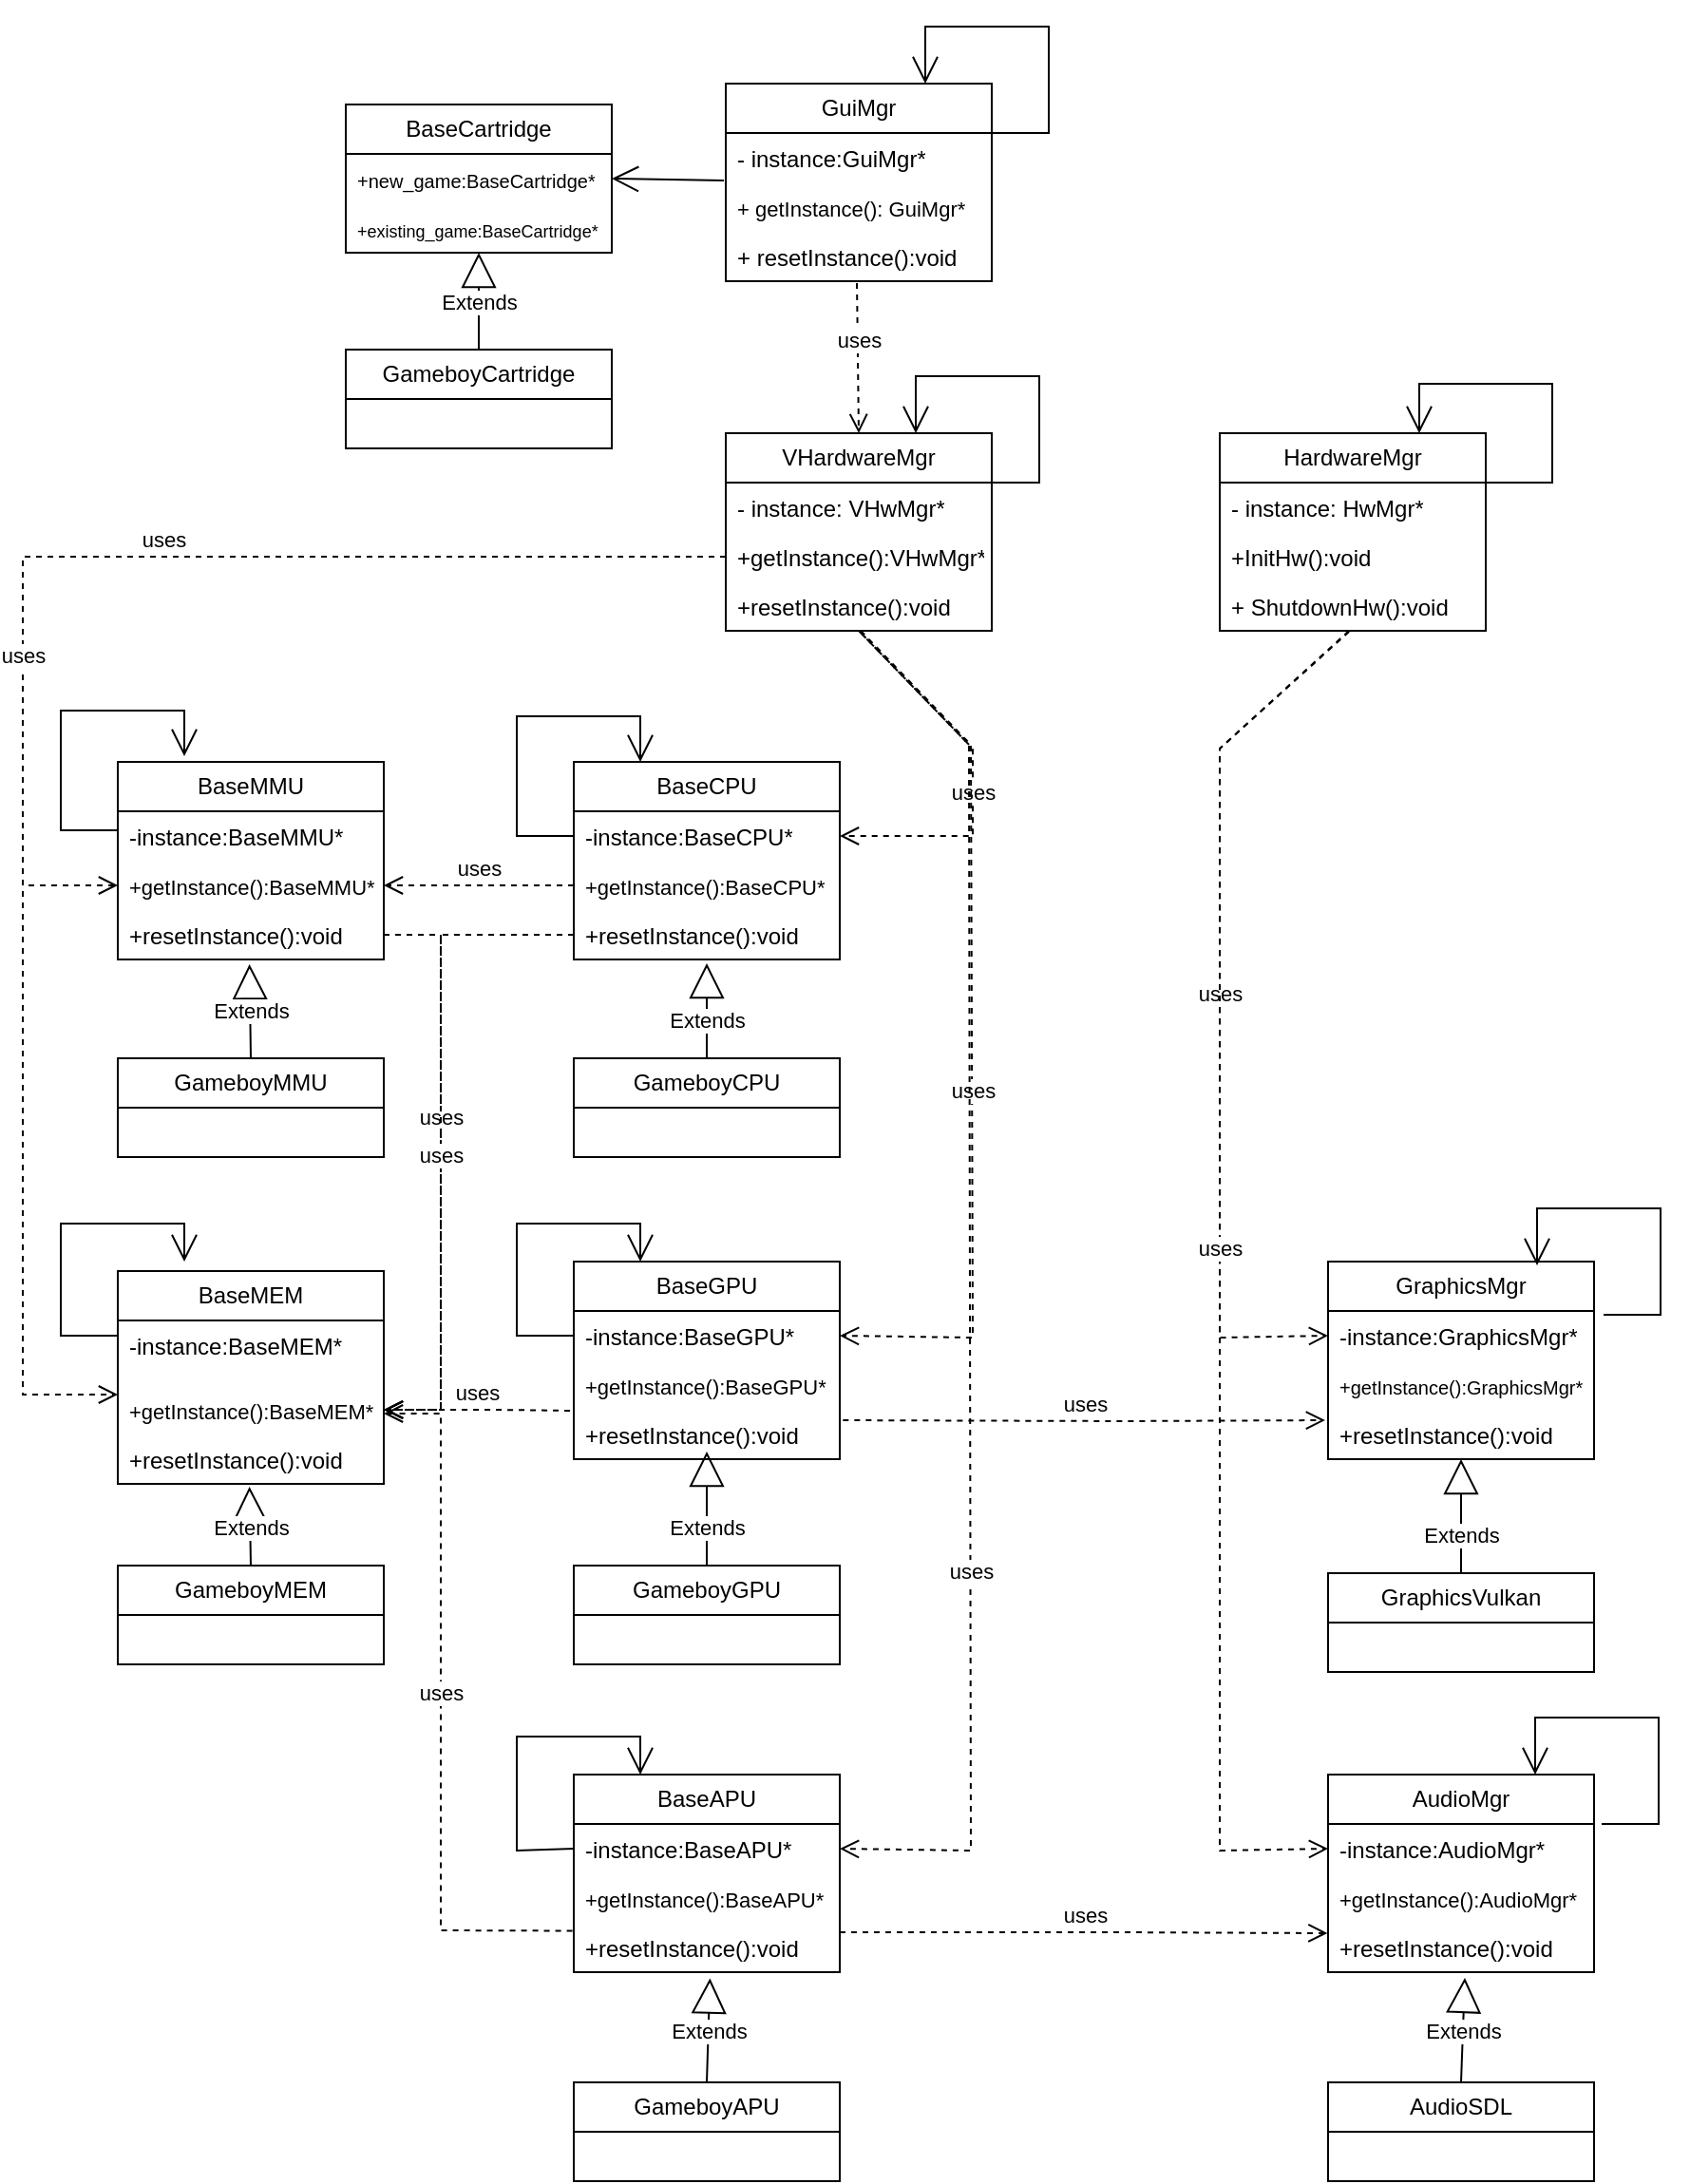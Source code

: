 <mxfile version="24.0.7" type="device">
  <diagram name="Seite-1" id="O5C7ZRozIGYaYZ6N8zB4">
    <mxGraphModel dx="4042" dy="3600" grid="1" gridSize="10" guides="1" tooltips="1" connect="1" arrows="1" fold="1" page="1" pageScale="1" pageWidth="827" pageHeight="1169" math="0" shadow="0">
      <root>
        <mxCell id="0" />
        <mxCell id="1" parent="0" />
        <mxCell id="Z76J2GLQfVLYL0Q4AV6J-1" value="VHardwareMgr" style="swimlane;fontStyle=0;childLayout=stackLayout;horizontal=1;startSize=26;fillColor=none;horizontalStack=0;resizeParent=1;resizeParentMax=0;resizeLast=0;collapsible=1;marginBottom=0;whiteSpace=wrap;html=1;" parent="1" vertex="1">
          <mxGeometry x="-1030" y="-996" width="140" height="104" as="geometry" />
        </mxCell>
        <mxCell id="Z76J2GLQfVLYL0Q4AV6J-2" value="- instance: VHwMgr*" style="text;strokeColor=none;fillColor=none;align=left;verticalAlign=top;spacingLeft=4;spacingRight=4;overflow=hidden;rotatable=0;points=[[0,0.5],[1,0.5]];portConstraint=eastwest;whiteSpace=wrap;html=1;" parent="Z76J2GLQfVLYL0Q4AV6J-1" vertex="1">
          <mxGeometry y="26" width="140" height="26" as="geometry" />
        </mxCell>
        <mxCell id="Z76J2GLQfVLYL0Q4AV6J-3" value="+getInstance():VHwMgr*" style="text;strokeColor=none;fillColor=none;align=left;verticalAlign=top;spacingLeft=4;spacingRight=4;overflow=hidden;rotatable=0;points=[[0,0.5],[1,0.5]];portConstraint=eastwest;whiteSpace=wrap;html=1;" parent="Z76J2GLQfVLYL0Q4AV6J-1" vertex="1">
          <mxGeometry y="52" width="140" height="26" as="geometry" />
        </mxCell>
        <mxCell id="Z76J2GLQfVLYL0Q4AV6J-4" value="+resetInstance():void" style="text;strokeColor=none;fillColor=none;align=left;verticalAlign=top;spacingLeft=4;spacingRight=4;overflow=hidden;rotatable=0;points=[[0,0.5],[1,0.5]];portConstraint=eastwest;whiteSpace=wrap;html=1;" parent="Z76J2GLQfVLYL0Q4AV6J-1" vertex="1">
          <mxGeometry y="78" width="140" height="26" as="geometry" />
        </mxCell>
        <mxCell id="Z76J2GLQfVLYL0Q4AV6J-5" value="BaseCPU" style="swimlane;fontStyle=0;childLayout=stackLayout;horizontal=1;startSize=26;fillColor=none;horizontalStack=0;resizeParent=1;resizeParentMax=0;resizeLast=0;collapsible=1;marginBottom=0;whiteSpace=wrap;html=1;" parent="1" vertex="1">
          <mxGeometry x="-1110" y="-823" width="140" height="104" as="geometry" />
        </mxCell>
        <mxCell id="Z76J2GLQfVLYL0Q4AV6J-6" value="-instance:BaseCPU*" style="text;strokeColor=none;fillColor=none;align=left;verticalAlign=top;spacingLeft=4;spacingRight=4;overflow=hidden;rotatable=0;points=[[0,0.5],[1,0.5]];portConstraint=eastwest;whiteSpace=wrap;html=1;" parent="Z76J2GLQfVLYL0Q4AV6J-5" vertex="1">
          <mxGeometry y="26" width="140" height="26" as="geometry" />
        </mxCell>
        <mxCell id="Z76J2GLQfVLYL0Q4AV6J-7" value="&lt;font style=&quot;font-size: 11px;&quot;&gt;+getInstance():BaseCPU*&lt;/font&gt;" style="text;strokeColor=none;fillColor=none;align=left;verticalAlign=top;spacingLeft=4;spacingRight=4;overflow=hidden;rotatable=0;points=[[0,0.5],[1,0.5]];portConstraint=eastwest;whiteSpace=wrap;html=1;" parent="Z76J2GLQfVLYL0Q4AV6J-5" vertex="1">
          <mxGeometry y="52" width="140" height="26" as="geometry" />
        </mxCell>
        <mxCell id="Z76J2GLQfVLYL0Q4AV6J-8" value="+resetInstance():void" style="text;strokeColor=none;fillColor=none;align=left;verticalAlign=top;spacingLeft=4;spacingRight=4;overflow=hidden;rotatable=0;points=[[0,0.5],[1,0.5]];portConstraint=eastwest;whiteSpace=wrap;html=1;" parent="Z76J2GLQfVLYL0Q4AV6J-5" vertex="1">
          <mxGeometry y="78" width="140" height="26" as="geometry" />
        </mxCell>
        <mxCell id="LDgNfu9ykeFBkMiAdSky-7" value="" style="endArrow=open;endFill=1;endSize=12;html=1;rounded=0;exitX=0;exitY=0.5;exitDx=0;exitDy=0;entryX=0.25;entryY=0;entryDx=0;entryDy=0;" parent="Z76J2GLQfVLYL0Q4AV6J-5" source="Z76J2GLQfVLYL0Q4AV6J-6" target="Z76J2GLQfVLYL0Q4AV6J-5" edge="1">
          <mxGeometry width="160" relative="1" as="geometry">
            <mxPoint x="-75" y="-31" as="sourcePoint" />
            <mxPoint x="-110" y="-57" as="targetPoint" />
            <Array as="points">
              <mxPoint x="-30" y="39" />
              <mxPoint x="-30" y="-24" />
              <mxPoint x="35" y="-24" />
            </Array>
          </mxGeometry>
        </mxCell>
        <mxCell id="Z76J2GLQfVLYL0Q4AV6J-9" value="BaseMMU" style="swimlane;fontStyle=0;childLayout=stackLayout;horizontal=1;startSize=26;fillColor=none;horizontalStack=0;resizeParent=1;resizeParentMax=0;resizeLast=0;collapsible=1;marginBottom=0;whiteSpace=wrap;html=1;" parent="1" vertex="1">
          <mxGeometry x="-1350" y="-823" width="140" height="104" as="geometry" />
        </mxCell>
        <mxCell id="Z76J2GLQfVLYL0Q4AV6J-10" value="-instance:BaseMMU*" style="text;strokeColor=none;fillColor=none;align=left;verticalAlign=top;spacingLeft=4;spacingRight=4;overflow=hidden;rotatable=0;points=[[0,0.5],[1,0.5]];portConstraint=eastwest;whiteSpace=wrap;html=1;" parent="Z76J2GLQfVLYL0Q4AV6J-9" vertex="1">
          <mxGeometry y="26" width="140" height="26" as="geometry" />
        </mxCell>
        <mxCell id="Z76J2GLQfVLYL0Q4AV6J-11" value="&lt;font style=&quot;font-size: 11px;&quot;&gt;+getInstance():BaseMMU*&lt;/font&gt;" style="text;strokeColor=none;fillColor=none;align=left;verticalAlign=top;spacingLeft=4;spacingRight=4;overflow=hidden;rotatable=0;points=[[0,0.5],[1,0.5]];portConstraint=eastwest;whiteSpace=wrap;html=1;" parent="Z76J2GLQfVLYL0Q4AV6J-9" vertex="1">
          <mxGeometry y="52" width="140" height="26" as="geometry" />
        </mxCell>
        <mxCell id="Z76J2GLQfVLYL0Q4AV6J-12" value="+resetInstance():void" style="text;strokeColor=none;fillColor=none;align=left;verticalAlign=top;spacingLeft=4;spacingRight=4;overflow=hidden;rotatable=0;points=[[0,0.5],[1,0.5]];portConstraint=eastwest;whiteSpace=wrap;html=1;" parent="Z76J2GLQfVLYL0Q4AV6J-9" vertex="1">
          <mxGeometry y="78" width="140" height="26" as="geometry" />
        </mxCell>
        <mxCell id="Z76J2GLQfVLYL0Q4AV6J-13" value="BaseMEM" style="swimlane;fontStyle=0;childLayout=stackLayout;horizontal=1;startSize=26;fillColor=none;horizontalStack=0;resizeParent=1;resizeParentMax=0;resizeLast=0;collapsible=1;marginBottom=0;whiteSpace=wrap;html=1;" parent="1" vertex="1">
          <mxGeometry x="-1350" y="-555" width="140" height="112" as="geometry" />
        </mxCell>
        <mxCell id="Z76J2GLQfVLYL0Q4AV6J-26" value="-instance:BaseMEM*" style="text;strokeColor=none;fillColor=none;align=left;verticalAlign=top;spacingLeft=4;spacingRight=4;overflow=hidden;rotatable=0;points=[[0,0.5],[1,0.5]];portConstraint=eastwest;whiteSpace=wrap;html=1;" parent="Z76J2GLQfVLYL0Q4AV6J-13" vertex="1">
          <mxGeometry y="26" width="140" height="34" as="geometry" />
        </mxCell>
        <mxCell id="Z76J2GLQfVLYL0Q4AV6J-27" value="&lt;font style=&quot;font-size: 11px;&quot;&gt;+getInstance():BaseMEM*&lt;/font&gt;" style="text;strokeColor=none;fillColor=none;align=left;verticalAlign=top;spacingLeft=4;spacingRight=4;overflow=hidden;rotatable=0;points=[[0,0.5],[1,0.5]];portConstraint=eastwest;whiteSpace=wrap;html=1;" parent="Z76J2GLQfVLYL0Q4AV6J-13" vertex="1">
          <mxGeometry y="60" width="140" height="26" as="geometry" />
        </mxCell>
        <mxCell id="Z76J2GLQfVLYL0Q4AV6J-28" value="+resetInstance():void" style="text;strokeColor=none;fillColor=none;align=left;verticalAlign=top;spacingLeft=4;spacingRight=4;overflow=hidden;rotatable=0;points=[[0,0.5],[1,0.5]];portConstraint=eastwest;whiteSpace=wrap;html=1;" parent="Z76J2GLQfVLYL0Q4AV6J-13" vertex="1">
          <mxGeometry y="86" width="140" height="26" as="geometry" />
        </mxCell>
        <mxCell id="Z76J2GLQfVLYL0Q4AV6J-17" value="GameboyCPU" style="swimlane;fontStyle=0;childLayout=stackLayout;horizontal=1;startSize=26;fillColor=none;horizontalStack=0;resizeParent=1;resizeParentMax=0;resizeLast=0;collapsible=1;marginBottom=0;whiteSpace=wrap;html=1;" parent="1" vertex="1">
          <mxGeometry x="-1110" y="-667" width="140" height="52" as="geometry" />
        </mxCell>
        <mxCell id="Z76J2GLQfVLYL0Q4AV6J-21" value="GameboyMMU" style="swimlane;fontStyle=0;childLayout=stackLayout;horizontal=1;startSize=26;fillColor=none;horizontalStack=0;resizeParent=1;resizeParentMax=0;resizeLast=0;collapsible=1;marginBottom=0;whiteSpace=wrap;html=1;" parent="1" vertex="1">
          <mxGeometry x="-1350" y="-667" width="140" height="52" as="geometry" />
        </mxCell>
        <mxCell id="Z76J2GLQfVLYL0Q4AV6J-25" value="GameboyMEM" style="swimlane;fontStyle=0;childLayout=stackLayout;horizontal=1;startSize=26;fillColor=none;horizontalStack=0;resizeParent=1;resizeParentMax=0;resizeLast=0;collapsible=1;marginBottom=0;whiteSpace=wrap;html=1;" parent="1" vertex="1">
          <mxGeometry x="-1350" y="-400" width="140" height="52" as="geometry" />
        </mxCell>
        <mxCell id="Z76J2GLQfVLYL0Q4AV6J-29" value="uses" style="html=1;verticalAlign=bottom;endArrow=open;dashed=1;endSize=8;curved=0;rounded=0;exitX=0;exitY=0.5;exitDx=0;exitDy=0;entryX=1;entryY=0.5;entryDx=0;entryDy=0;" parent="1" source="Z76J2GLQfVLYL0Q4AV6J-8" target="Z76J2GLQfVLYL0Q4AV6J-27" edge="1">
          <mxGeometry relative="1" as="geometry">
            <mxPoint x="-400" y="-590" as="sourcePoint" />
            <mxPoint x="-370" y="-710" as="targetPoint" />
            <Array as="points">
              <mxPoint x="-1180" y="-732" />
              <mxPoint x="-1180" y="-482" />
            </Array>
          </mxGeometry>
        </mxCell>
        <mxCell id="Z76J2GLQfVLYL0Q4AV6J-32" value="Extends" style="endArrow=block;endSize=16;endFill=0;html=1;rounded=0;exitX=0.5;exitY=0;exitDx=0;exitDy=0;" parent="1" source="Z76J2GLQfVLYL0Q4AV6J-17" edge="1">
          <mxGeometry x="-0.2" width="160" relative="1" as="geometry">
            <mxPoint x="-100" y="-1007" as="sourcePoint" />
            <mxPoint x="-1040" y="-717" as="targetPoint" />
            <Array as="points" />
            <mxPoint as="offset" />
          </mxGeometry>
        </mxCell>
        <mxCell id="Z76J2GLQfVLYL0Q4AV6J-34" value="Extends" style="endArrow=block;endSize=16;endFill=0;html=1;rounded=0;exitX=0.5;exitY=0;exitDx=0;exitDy=0;entryX=0.495;entryY=1.096;entryDx=0;entryDy=0;entryPerimeter=0;" parent="1" source="Z76J2GLQfVLYL0Q4AV6J-21" target="Z76J2GLQfVLYL0Q4AV6J-12" edge="1">
          <mxGeometry width="160" relative="1" as="geometry">
            <mxPoint x="-1940" y="-172" as="sourcePoint" />
            <mxPoint x="-1420" y="-622" as="targetPoint" />
          </mxGeometry>
        </mxCell>
        <mxCell id="Z76J2GLQfVLYL0Q4AV6J-42" value="GuiMgr" style="swimlane;fontStyle=0;childLayout=stackLayout;horizontal=1;startSize=26;fillColor=none;horizontalStack=0;resizeParent=1;resizeParentMax=0;resizeLast=0;collapsible=1;marginBottom=0;whiteSpace=wrap;html=1;" parent="1" vertex="1">
          <mxGeometry x="-1030" y="-1180" width="140" height="104" as="geometry" />
        </mxCell>
        <mxCell id="Z76J2GLQfVLYL0Q4AV6J-43" value="- instance:GuiMgr*" style="text;strokeColor=none;fillColor=none;align=left;verticalAlign=top;spacingLeft=4;spacingRight=4;overflow=hidden;rotatable=0;points=[[0,0.5],[1,0.5]];portConstraint=eastwest;whiteSpace=wrap;html=1;" parent="Z76J2GLQfVLYL0Q4AV6J-42" vertex="1">
          <mxGeometry y="26" width="140" height="26" as="geometry" />
        </mxCell>
        <mxCell id="Z76J2GLQfVLYL0Q4AV6J-44" value="&lt;font style=&quot;font-size: 11px;&quot;&gt;+ getInstance(): GuiMgr*&lt;/font&gt;" style="text;strokeColor=none;fillColor=none;align=left;verticalAlign=top;spacingLeft=4;spacingRight=4;overflow=hidden;rotatable=0;points=[[0,0.5],[1,0.5]];portConstraint=eastwest;whiteSpace=wrap;html=1;" parent="Z76J2GLQfVLYL0Q4AV6J-42" vertex="1">
          <mxGeometry y="52" width="140" height="26" as="geometry" />
        </mxCell>
        <mxCell id="Z76J2GLQfVLYL0Q4AV6J-45" value="+ resetInstance():void" style="text;strokeColor=none;fillColor=none;align=left;verticalAlign=top;spacingLeft=4;spacingRight=4;overflow=hidden;rotatable=0;points=[[0,0.5],[1,0.5]];portConstraint=eastwest;whiteSpace=wrap;html=1;" parent="Z76J2GLQfVLYL0Q4AV6J-42" vertex="1">
          <mxGeometry y="78" width="140" height="26" as="geometry" />
        </mxCell>
        <mxCell id="Z76J2GLQfVLYL0Q4AV6J-50" value="" style="endArrow=open;endFill=1;endSize=12;html=1;rounded=0;exitX=1;exitY=0.25;exitDx=0;exitDy=0;entryX=0.75;entryY=0;entryDx=0;entryDy=0;" parent="1" target="Z76J2GLQfVLYL0Q4AV6J-42" edge="1">
          <mxGeometry width="160" relative="1" as="geometry">
            <mxPoint x="-890" y="-1154" as="sourcePoint" />
            <mxPoint x="-960" y="-1180" as="targetPoint" />
            <Array as="points">
              <mxPoint x="-860" y="-1154" />
              <mxPoint x="-860" y="-1210" />
              <mxPoint x="-925" y="-1210" />
            </Array>
          </mxGeometry>
        </mxCell>
        <mxCell id="LDgNfu9ykeFBkMiAdSky-1" value="BaseCartridge" style="swimlane;fontStyle=0;childLayout=stackLayout;horizontal=1;startSize=26;fillColor=none;horizontalStack=0;resizeParent=1;resizeParentMax=0;resizeLast=0;collapsible=1;marginBottom=0;whiteSpace=wrap;html=1;" parent="1" vertex="1">
          <mxGeometry x="-1230" y="-1169" width="140" height="78" as="geometry" />
        </mxCell>
        <mxCell id="LDgNfu9ykeFBkMiAdSky-3" value="&lt;font style=&quot;font-size: 10px;&quot;&gt;+new_game:BaseCartridge*&lt;/font&gt;" style="text;strokeColor=none;fillColor=none;align=left;verticalAlign=top;spacingLeft=4;spacingRight=4;overflow=hidden;rotatable=0;points=[[0,0.5],[1,0.5]];portConstraint=eastwest;whiteSpace=wrap;html=1;" parent="LDgNfu9ykeFBkMiAdSky-1" vertex="1">
          <mxGeometry y="26" width="140" height="26" as="geometry" />
        </mxCell>
        <mxCell id="LDgNfu9ykeFBkMiAdSky-4" value="&lt;font style=&quot;font-size: 9px;&quot;&gt;+existing_game:BaseCartridge*&lt;/font&gt;" style="text;strokeColor=none;fillColor=none;align=left;verticalAlign=top;spacingLeft=4;spacingRight=4;overflow=hidden;rotatable=0;points=[[0,0.5],[1,0.5]];portConstraint=eastwest;whiteSpace=wrap;html=1;" parent="LDgNfu9ykeFBkMiAdSky-1" vertex="1">
          <mxGeometry y="52" width="140" height="26" as="geometry" />
        </mxCell>
        <mxCell id="LDgNfu9ykeFBkMiAdSky-8" value="" style="endArrow=open;endFill=1;endSize=12;html=1;rounded=0;exitX=1;exitY=0.25;exitDx=0;exitDy=0;entryX=0.75;entryY=0;entryDx=0;entryDy=0;" parent="1" edge="1">
          <mxGeometry width="160" relative="1" as="geometry">
            <mxPoint x="-895" y="-970" as="sourcePoint" />
            <mxPoint x="-930" y="-996" as="targetPoint" />
            <Array as="points">
              <mxPoint x="-865" y="-970" />
              <mxPoint x="-865" y="-1026" />
              <mxPoint x="-930" y="-1026" />
            </Array>
          </mxGeometry>
        </mxCell>
        <mxCell id="LDgNfu9ykeFBkMiAdSky-15" value="BaseGPU" style="swimlane;fontStyle=0;childLayout=stackLayout;horizontal=1;startSize=26;fillColor=none;horizontalStack=0;resizeParent=1;resizeParentMax=0;resizeLast=0;collapsible=1;marginBottom=0;whiteSpace=wrap;html=1;" parent="1" vertex="1">
          <mxGeometry x="-1110" y="-560" width="140" height="104" as="geometry" />
        </mxCell>
        <mxCell id="LDgNfu9ykeFBkMiAdSky-16" value="-instance:BaseGPU*" style="text;strokeColor=none;fillColor=none;align=left;verticalAlign=top;spacingLeft=4;spacingRight=4;overflow=hidden;rotatable=0;points=[[0,0.5],[1,0.5]];portConstraint=eastwest;whiteSpace=wrap;html=1;" parent="LDgNfu9ykeFBkMiAdSky-15" vertex="1">
          <mxGeometry y="26" width="140" height="26" as="geometry" />
        </mxCell>
        <mxCell id="LDgNfu9ykeFBkMiAdSky-17" value="&lt;font style=&quot;font-size: 11px;&quot;&gt;+getInstance():BaseGPU*&lt;/font&gt;" style="text;strokeColor=none;fillColor=none;align=left;verticalAlign=top;spacingLeft=4;spacingRight=4;overflow=hidden;rotatable=0;points=[[0,0.5],[1,0.5]];portConstraint=eastwest;whiteSpace=wrap;html=1;" parent="LDgNfu9ykeFBkMiAdSky-15" vertex="1">
          <mxGeometry y="52" width="140" height="26" as="geometry" />
        </mxCell>
        <mxCell id="LDgNfu9ykeFBkMiAdSky-18" value="+resetInstance():void" style="text;strokeColor=none;fillColor=none;align=left;verticalAlign=top;spacingLeft=4;spacingRight=4;overflow=hidden;rotatable=0;points=[[0,0.5],[1,0.5]];portConstraint=eastwest;whiteSpace=wrap;html=1;" parent="LDgNfu9ykeFBkMiAdSky-15" vertex="1">
          <mxGeometry y="78" width="140" height="26" as="geometry" />
        </mxCell>
        <mxCell id="LDgNfu9ykeFBkMiAdSky-26" value="" style="endArrow=open;endFill=1;endSize=12;html=1;rounded=0;exitX=0;exitY=0.5;exitDx=0;exitDy=0;entryX=0.25;entryY=0;entryDx=0;entryDy=0;" parent="LDgNfu9ykeFBkMiAdSky-15" source="LDgNfu9ykeFBkMiAdSky-16" target="LDgNfu9ykeFBkMiAdSky-15" edge="1">
          <mxGeometry width="160" relative="1" as="geometry">
            <mxPoint x="-75" y="46" as="sourcePoint" />
            <mxPoint x="-110" y="20" as="targetPoint" />
            <Array as="points">
              <mxPoint x="-30" y="39" />
              <mxPoint x="-30" y="-20" />
              <mxPoint x="35" y="-20" />
            </Array>
          </mxGeometry>
        </mxCell>
        <mxCell id="LDgNfu9ykeFBkMiAdSky-19" value="uses" style="html=1;verticalAlign=bottom;endArrow=open;dashed=1;endSize=8;curved=0;rounded=0;exitX=1;exitY=0.5;exitDx=0;exitDy=0;entryX=1;entryY=0.5;entryDx=0;entryDy=0;" parent="1" source="Z76J2GLQfVLYL0Q4AV6J-12" target="Z76J2GLQfVLYL0Q4AV6J-27" edge="1">
          <mxGeometry relative="1" as="geometry">
            <mxPoint x="-593" y="-678" as="sourcePoint" />
            <mxPoint x="-633" y="-780" as="targetPoint" />
            <Array as="points">
              <mxPoint x="-1180" y="-732" />
              <mxPoint x="-1180" y="-482" />
            </Array>
          </mxGeometry>
        </mxCell>
        <mxCell id="LDgNfu9ykeFBkMiAdSky-22" value="GameboyGPU" style="swimlane;fontStyle=0;childLayout=stackLayout;horizontal=1;startSize=26;fillColor=none;horizontalStack=0;resizeParent=1;resizeParentMax=0;resizeLast=0;collapsible=1;marginBottom=0;whiteSpace=wrap;html=1;" parent="1" vertex="1">
          <mxGeometry x="-1110" y="-400" width="140" height="52" as="geometry" />
        </mxCell>
        <mxCell id="LDgNfu9ykeFBkMiAdSky-23" value="Extends" style="endArrow=block;endSize=16;endFill=0;html=1;rounded=0;exitX=0.5;exitY=0;exitDx=0;exitDy=0;" parent="1" source="LDgNfu9ykeFBkMiAdSky-22" edge="1">
          <mxGeometry x="-0.333" width="160" relative="1" as="geometry">
            <mxPoint x="-849.16" y="-443.62" as="sourcePoint" />
            <mxPoint x="-1040" y="-460" as="targetPoint" />
            <mxPoint as="offset" />
          </mxGeometry>
        </mxCell>
        <mxCell id="0HmQmxERIpTwquP5hdEN-1" value="uses" style="html=1;verticalAlign=bottom;endArrow=open;dashed=1;endSize=8;curved=0;rounded=0;exitX=1.012;exitY=0.212;exitDx=0;exitDy=0;exitPerimeter=0;entryX=-0.011;entryY=0.212;entryDx=0;entryDy=0;entryPerimeter=0;" parent="1" source="LDgNfu9ykeFBkMiAdSky-18" target="VWdFm6cV7DFJr8Q4UCmf-27" edge="1">
          <mxGeometry relative="1" as="geometry">
            <mxPoint x="-820" y="-800" as="sourcePoint" />
            <mxPoint x="-720" y="-476" as="targetPoint" />
            <Array as="points">
              <mxPoint x="-820" y="-476" />
            </Array>
          </mxGeometry>
        </mxCell>
        <mxCell id="Z76J2GLQfVLYL0Q4AV6J-33" value="Extends" style="endArrow=block;endSize=16;endFill=0;html=1;rounded=0;exitX=0.5;exitY=0;exitDx=0;exitDy=0;entryX=0.495;entryY=1.058;entryDx=0;entryDy=0;entryPerimeter=0;" parent="1" source="Z76J2GLQfVLYL0Q4AV6J-25" target="Z76J2GLQfVLYL0Q4AV6J-28" edge="1">
          <mxGeometry width="160" relative="1" as="geometry">
            <mxPoint x="-2410" y="120" as="sourcePoint" />
            <mxPoint x="-1420" y="-355" as="targetPoint" />
          </mxGeometry>
        </mxCell>
        <mxCell id="VWdFm6cV7DFJr8Q4UCmf-2" value="BaseAPU" style="swimlane;fontStyle=0;childLayout=stackLayout;horizontal=1;startSize=26;fillColor=none;horizontalStack=0;resizeParent=1;resizeParentMax=0;resizeLast=0;collapsible=1;marginBottom=0;whiteSpace=wrap;html=1;" parent="1" vertex="1">
          <mxGeometry x="-1110" y="-290" width="140" height="104" as="geometry" />
        </mxCell>
        <mxCell id="VWdFm6cV7DFJr8Q4UCmf-3" value="-instance:BaseAPU*" style="text;strokeColor=none;fillColor=none;align=left;verticalAlign=top;spacingLeft=4;spacingRight=4;overflow=hidden;rotatable=0;points=[[0,0.5],[1,0.5]];portConstraint=eastwest;whiteSpace=wrap;html=1;" parent="VWdFm6cV7DFJr8Q4UCmf-2" vertex="1">
          <mxGeometry y="26" width="140" height="26" as="geometry" />
        </mxCell>
        <mxCell id="VWdFm6cV7DFJr8Q4UCmf-4" value="&lt;font style=&quot;font-size: 11px;&quot;&gt;+getInstance():BaseAPU*&lt;/font&gt;" style="text;strokeColor=none;fillColor=none;align=left;verticalAlign=top;spacingLeft=4;spacingRight=4;overflow=hidden;rotatable=0;points=[[0,0.5],[1,0.5]];portConstraint=eastwest;whiteSpace=wrap;html=1;" parent="VWdFm6cV7DFJr8Q4UCmf-2" vertex="1">
          <mxGeometry y="52" width="140" height="26" as="geometry" />
        </mxCell>
        <mxCell id="VWdFm6cV7DFJr8Q4UCmf-5" value="+resetInstance():void" style="text;strokeColor=none;fillColor=none;align=left;verticalAlign=top;spacingLeft=4;spacingRight=4;overflow=hidden;rotatable=0;points=[[0,0.5],[1,0.5]];portConstraint=eastwest;whiteSpace=wrap;html=1;" parent="VWdFm6cV7DFJr8Q4UCmf-2" vertex="1">
          <mxGeometry y="78" width="140" height="26" as="geometry" />
        </mxCell>
        <mxCell id="VWdFm6cV7DFJr8Q4UCmf-6" value="" style="endArrow=open;endFill=1;endSize=12;html=1;rounded=0;exitX=0;exitY=0.5;exitDx=0;exitDy=0;entryX=0.25;entryY=0;entryDx=0;entryDy=0;" parent="VWdFm6cV7DFJr8Q4UCmf-2" source="VWdFm6cV7DFJr8Q4UCmf-3" target="VWdFm6cV7DFJr8Q4UCmf-2" edge="1">
          <mxGeometry width="160" relative="1" as="geometry">
            <mxPoint x="-75" y="-134" as="sourcePoint" />
            <mxPoint x="-110" y="-160" as="targetPoint" />
            <Array as="points">
              <mxPoint x="-30" y="40" />
              <mxPoint x="-30" y="-20" />
              <mxPoint x="35" y="-20" />
            </Array>
          </mxGeometry>
        </mxCell>
        <mxCell id="VWdFm6cV7DFJr8Q4UCmf-8" value="GameboyCartridge" style="swimlane;fontStyle=0;childLayout=stackLayout;horizontal=1;startSize=26;fillColor=none;horizontalStack=0;resizeParent=1;resizeParentMax=0;resizeLast=0;collapsible=1;marginBottom=0;whiteSpace=wrap;html=1;" parent="1" vertex="1">
          <mxGeometry x="-1230" y="-1040" width="140" height="52" as="geometry" />
        </mxCell>
        <mxCell id="VWdFm6cV7DFJr8Q4UCmf-12" value="Extends" style="endArrow=block;endSize=16;endFill=0;html=1;rounded=0;exitX=0.5;exitY=0;exitDx=0;exitDy=0;" parent="1" source="VWdFm6cV7DFJr8Q4UCmf-8" edge="1">
          <mxGeometry width="160" relative="1" as="geometry">
            <mxPoint x="-1040" y="-1022" as="sourcePoint" />
            <mxPoint x="-1160" y="-1091" as="targetPoint" />
          </mxGeometry>
        </mxCell>
        <mxCell id="VWdFm6cV7DFJr8Q4UCmf-14" value="GameboyAPU" style="swimlane;fontStyle=0;childLayout=stackLayout;horizontal=1;startSize=26;fillColor=none;horizontalStack=0;resizeParent=1;resizeParentMax=0;resizeLast=0;collapsible=1;marginBottom=0;whiteSpace=wrap;html=1;" parent="1" vertex="1">
          <mxGeometry x="-1110" y="-128" width="140" height="52" as="geometry" />
        </mxCell>
        <mxCell id="VWdFm6cV7DFJr8Q4UCmf-15" value="Extends" style="endArrow=block;endSize=16;endFill=0;html=1;rounded=0;entryX=0.512;entryY=1.125;entryDx=0;entryDy=0;exitX=0.5;exitY=0;exitDx=0;exitDy=0;entryPerimeter=0;" parent="1" source="VWdFm6cV7DFJr8Q4UCmf-14" target="VWdFm6cV7DFJr8Q4UCmf-5" edge="1">
          <mxGeometry width="160" relative="1" as="geometry">
            <mxPoint x="-1070" y="-146" as="sourcePoint" />
            <mxPoint x="-1210" y="-130" as="targetPoint" />
          </mxGeometry>
        </mxCell>
        <mxCell id="VWdFm6cV7DFJr8Q4UCmf-18" value="HardwareMgr" style="swimlane;fontStyle=0;childLayout=stackLayout;horizontal=1;startSize=26;fillColor=none;horizontalStack=0;resizeParent=1;resizeParentMax=0;resizeLast=0;collapsible=1;marginBottom=0;whiteSpace=wrap;html=1;" parent="1" vertex="1">
          <mxGeometry x="-770" y="-996" width="140" height="104" as="geometry" />
        </mxCell>
        <mxCell id="VWdFm6cV7DFJr8Q4UCmf-19" value="- instance: HwMgr*" style="text;strokeColor=none;fillColor=none;align=left;verticalAlign=top;spacingLeft=4;spacingRight=4;overflow=hidden;rotatable=0;points=[[0,0.5],[1,0.5]];portConstraint=eastwest;whiteSpace=wrap;html=1;" parent="VWdFm6cV7DFJr8Q4UCmf-18" vertex="1">
          <mxGeometry y="26" width="140" height="26" as="geometry" />
        </mxCell>
        <mxCell id="VWdFm6cV7DFJr8Q4UCmf-20" value="+InitHw():void" style="text;strokeColor=none;fillColor=none;align=left;verticalAlign=top;spacingLeft=4;spacingRight=4;overflow=hidden;rotatable=0;points=[[0,0.5],[1,0.5]];portConstraint=eastwest;whiteSpace=wrap;html=1;" parent="VWdFm6cV7DFJr8Q4UCmf-18" vertex="1">
          <mxGeometry y="52" width="140" height="26" as="geometry" />
        </mxCell>
        <mxCell id="VWdFm6cV7DFJr8Q4UCmf-21" value="+ ShutdownHw():void" style="text;strokeColor=none;fillColor=none;align=left;verticalAlign=top;spacingLeft=4;spacingRight=4;overflow=hidden;rotatable=0;points=[[0,0.5],[1,0.5]];portConstraint=eastwest;whiteSpace=wrap;html=1;" parent="VWdFm6cV7DFJr8Q4UCmf-18" vertex="1">
          <mxGeometry y="78" width="140" height="26" as="geometry" />
        </mxCell>
        <mxCell id="VWdFm6cV7DFJr8Q4UCmf-23" value="" style="endArrow=open;endFill=1;endSize=12;html=1;rounded=0;exitX=1;exitY=0;exitDx=0;exitDy=0;exitPerimeter=0;entryX=0.75;entryY=0;entryDx=0;entryDy=0;" parent="VWdFm6cV7DFJr8Q4UCmf-18" source="VWdFm6cV7DFJr8Q4UCmf-19" target="VWdFm6cV7DFJr8Q4UCmf-18" edge="1">
          <mxGeometry width="160" relative="1" as="geometry">
            <mxPoint x="145" y="30" as="sourcePoint" />
            <mxPoint x="110" y="-4" as="targetPoint" />
            <Array as="points">
              <mxPoint x="175" y="26" />
              <mxPoint x="175" y="-26" />
              <mxPoint x="105" y="-26" />
            </Array>
          </mxGeometry>
        </mxCell>
        <mxCell id="VWdFm6cV7DFJr8Q4UCmf-24" value="GraphicsMgr" style="swimlane;fontStyle=0;childLayout=stackLayout;horizontal=1;startSize=26;fillColor=none;horizontalStack=0;resizeParent=1;resizeParentMax=0;resizeLast=0;collapsible=1;marginBottom=0;whiteSpace=wrap;html=1;" parent="1" vertex="1">
          <mxGeometry x="-713" y="-560" width="140" height="104" as="geometry" />
        </mxCell>
        <mxCell id="VWdFm6cV7DFJr8Q4UCmf-25" value="-instance:GraphicsMgr*" style="text;strokeColor=none;fillColor=none;align=left;verticalAlign=top;spacingLeft=4;spacingRight=4;overflow=hidden;rotatable=0;points=[[0,0.5],[1,0.5]];portConstraint=eastwest;whiteSpace=wrap;html=1;" parent="VWdFm6cV7DFJr8Q4UCmf-24" vertex="1">
          <mxGeometry y="26" width="140" height="26" as="geometry" />
        </mxCell>
        <mxCell id="VWdFm6cV7DFJr8Q4UCmf-26" value="&lt;font style=&quot;font-size: 10px;&quot;&gt;+getInstance():GraphicsMgr*&lt;/font&gt;" style="text;strokeColor=none;fillColor=none;align=left;verticalAlign=top;spacingLeft=4;spacingRight=4;overflow=hidden;rotatable=0;points=[[0,0.5],[1,0.5]];portConstraint=eastwest;whiteSpace=wrap;html=1;" parent="VWdFm6cV7DFJr8Q4UCmf-24" vertex="1">
          <mxGeometry y="52" width="140" height="26" as="geometry" />
        </mxCell>
        <mxCell id="VWdFm6cV7DFJr8Q4UCmf-27" value="+resetInstance():void" style="text;strokeColor=none;fillColor=none;align=left;verticalAlign=top;spacingLeft=4;spacingRight=4;overflow=hidden;rotatable=0;points=[[0,0.5],[1,0.5]];portConstraint=eastwest;whiteSpace=wrap;html=1;" parent="VWdFm6cV7DFJr8Q4UCmf-24" vertex="1">
          <mxGeometry y="78" width="140" height="26" as="geometry" />
        </mxCell>
        <mxCell id="VWdFm6cV7DFJr8Q4UCmf-28" value="AudioMgr" style="swimlane;fontStyle=0;childLayout=stackLayout;horizontal=1;startSize=26;fillColor=none;horizontalStack=0;resizeParent=1;resizeParentMax=0;resizeLast=0;collapsible=1;marginBottom=0;whiteSpace=wrap;html=1;" parent="1" vertex="1">
          <mxGeometry x="-713" y="-290" width="140" height="104" as="geometry" />
        </mxCell>
        <mxCell id="VWdFm6cV7DFJr8Q4UCmf-29" value="-instance:AudioMgr*" style="text;strokeColor=none;fillColor=none;align=left;verticalAlign=top;spacingLeft=4;spacingRight=4;overflow=hidden;rotatable=0;points=[[0,0.5],[1,0.5]];portConstraint=eastwest;whiteSpace=wrap;html=1;" parent="VWdFm6cV7DFJr8Q4UCmf-28" vertex="1">
          <mxGeometry y="26" width="140" height="26" as="geometry" />
        </mxCell>
        <mxCell id="VWdFm6cV7DFJr8Q4UCmf-30" value="&lt;font style=&quot;font-size: 11px;&quot;&gt;+getInstance():AudioMgr*&lt;/font&gt;" style="text;strokeColor=none;fillColor=none;align=left;verticalAlign=top;spacingLeft=4;spacingRight=4;overflow=hidden;rotatable=0;points=[[0,0.5],[1,0.5]];portConstraint=eastwest;whiteSpace=wrap;html=1;" parent="VWdFm6cV7DFJr8Q4UCmf-28" vertex="1">
          <mxGeometry y="52" width="140" height="26" as="geometry" />
        </mxCell>
        <mxCell id="VWdFm6cV7DFJr8Q4UCmf-31" value="+resetInstance():void" style="text;strokeColor=none;fillColor=none;align=left;verticalAlign=top;spacingLeft=4;spacingRight=4;overflow=hidden;rotatable=0;points=[[0,0.5],[1,0.5]];portConstraint=eastwest;whiteSpace=wrap;html=1;" parent="VWdFm6cV7DFJr8Q4UCmf-28" vertex="1">
          <mxGeometry y="78" width="140" height="26" as="geometry" />
        </mxCell>
        <mxCell id="VWdFm6cV7DFJr8Q4UCmf-32" value="uses" style="html=1;verticalAlign=bottom;endArrow=open;dashed=1;endSize=8;curved=0;rounded=0;exitX=0.486;exitY=1.019;exitDx=0;exitDy=0;exitPerimeter=0;entryX=0;entryY=0.5;entryDx=0;entryDy=0;" parent="1" source="VWdFm6cV7DFJr8Q4UCmf-21" target="VWdFm6cV7DFJr8Q4UCmf-25" edge="1">
          <mxGeometry relative="1" as="geometry">
            <mxPoint x="-380" y="-350" as="sourcePoint" />
            <mxPoint x="100" y="-300" as="targetPoint" />
            <Array as="points">
              <mxPoint x="-770" y="-830" />
              <mxPoint x="-770" y="-520" />
            </Array>
          </mxGeometry>
        </mxCell>
        <mxCell id="VWdFm6cV7DFJr8Q4UCmf-33" value="uses" style="html=1;verticalAlign=bottom;endArrow=open;dashed=1;endSize=8;curved=0;rounded=0;exitX=0;exitY=0.5;exitDx=0;exitDy=0;entryX=0;entryY=0.5;entryDx=0;entryDy=0;" parent="1" source="Z76J2GLQfVLYL0Q4AV6J-3" target="Z76J2GLQfVLYL0Q4AV6J-11" edge="1">
          <mxGeometry relative="1" as="geometry">
            <mxPoint x="-1490" y="-1005" as="sourcePoint" />
            <mxPoint x="-1360" y="-975" as="targetPoint" />
            <Array as="points">
              <mxPoint x="-1400" y="-931" />
              <mxPoint x="-1400" y="-758" />
            </Array>
          </mxGeometry>
        </mxCell>
        <mxCell id="VWdFm6cV7DFJr8Q4UCmf-34" value="" style="endArrow=open;endFill=1;endSize=12;html=1;rounded=0;exitX=1;exitY=0.25;exitDx=0;exitDy=0;entryX=0.75;entryY=0;entryDx=0;entryDy=0;" parent="1" edge="1">
          <mxGeometry width="160" relative="1" as="geometry">
            <mxPoint x="-569" y="-264" as="sourcePoint" />
            <mxPoint x="-604" y="-290" as="targetPoint" />
            <Array as="points">
              <mxPoint x="-539" y="-264" />
              <mxPoint x="-539" y="-320" />
              <mxPoint x="-604" y="-320" />
            </Array>
          </mxGeometry>
        </mxCell>
        <mxCell id="VWdFm6cV7DFJr8Q4UCmf-35" value="" style="endArrow=open;endFill=1;endSize=12;html=1;rounded=0;exitX=1;exitY=0.25;exitDx=0;exitDy=0;entryX=0.75;entryY=0;entryDx=0;entryDy=0;" parent="1" edge="1">
          <mxGeometry width="160" relative="1" as="geometry">
            <mxPoint x="-568" y="-532" as="sourcePoint" />
            <mxPoint x="-603" y="-558" as="targetPoint" />
            <Array as="points">
              <mxPoint x="-538" y="-532" />
              <mxPoint x="-538" y="-588" />
              <mxPoint x="-603" y="-588" />
            </Array>
          </mxGeometry>
        </mxCell>
        <mxCell id="VWdFm6cV7DFJr8Q4UCmf-36" value="uses" style="html=1;verticalAlign=bottom;endArrow=open;dashed=1;endSize=8;curved=0;rounded=0;exitX=0;exitY=0.5;exitDx=0;exitDy=0;entryX=1;entryY=0.5;entryDx=0;entryDy=0;" parent="1" source="Z76J2GLQfVLYL0Q4AV6J-7" target="Z76J2GLQfVLYL0Q4AV6J-11" edge="1">
          <mxGeometry relative="1" as="geometry">
            <mxPoint x="-1120" y="-700" as="sourcePoint" />
            <mxPoint x="-1230" y="-690" as="targetPoint" />
            <Array as="points">
              <mxPoint x="-1150" y="-758" />
            </Array>
          </mxGeometry>
        </mxCell>
        <mxCell id="VWdFm6cV7DFJr8Q4UCmf-42" value="GraphicsVulkan" style="swimlane;fontStyle=0;childLayout=stackLayout;horizontal=1;startSize=26;fillColor=none;horizontalStack=0;resizeParent=1;resizeParentMax=0;resizeLast=0;collapsible=1;marginBottom=0;whiteSpace=wrap;html=1;" parent="1" vertex="1">
          <mxGeometry x="-713" y="-396" width="140" height="52" as="geometry" />
        </mxCell>
        <mxCell id="VWdFm6cV7DFJr8Q4UCmf-43" value="Extends" style="endArrow=block;endSize=16;endFill=0;html=1;rounded=0;exitX=0.5;exitY=0;exitDx=0;exitDy=0;" parent="1" source="VWdFm6cV7DFJr8Q4UCmf-42" edge="1">
          <mxGeometry x="-0.333" width="160" relative="1" as="geometry">
            <mxPoint x="-452.16" y="-439.62" as="sourcePoint" />
            <mxPoint x="-643" y="-456" as="targetPoint" />
            <mxPoint as="offset" />
          </mxGeometry>
        </mxCell>
        <mxCell id="VWdFm6cV7DFJr8Q4UCmf-44" value="AudioSDL" style="swimlane;fontStyle=0;childLayout=stackLayout;horizontal=1;startSize=26;fillColor=none;horizontalStack=0;resizeParent=1;resizeParentMax=0;resizeLast=0;collapsible=1;marginBottom=0;whiteSpace=wrap;html=1;" parent="1" vertex="1">
          <mxGeometry x="-713" y="-128" width="140" height="52" as="geometry" />
        </mxCell>
        <mxCell id="VWdFm6cV7DFJr8Q4UCmf-45" value="Extends" style="endArrow=block;endSize=16;endFill=0;html=1;rounded=0;entryX=0.512;entryY=1.125;entryDx=0;entryDy=0;exitX=0.5;exitY=0;exitDx=0;exitDy=0;entryPerimeter=0;" parent="1" source="VWdFm6cV7DFJr8Q4UCmf-44" edge="1">
          <mxGeometry width="160" relative="1" as="geometry">
            <mxPoint x="-673" y="-146" as="sourcePoint" />
            <mxPoint x="-641" y="-183" as="targetPoint" />
          </mxGeometry>
        </mxCell>
        <mxCell id="VWdFm6cV7DFJr8Q4UCmf-46" value="" style="endArrow=open;endFill=1;endSize=12;html=1;rounded=0;exitX=0;exitY=0.5;exitDx=0;exitDy=0;entryX=0.25;entryY=0;entryDx=0;entryDy=0;" parent="1" edge="1">
          <mxGeometry width="160" relative="1" as="geometry">
            <mxPoint x="-1350" y="-787" as="sourcePoint" />
            <mxPoint x="-1315" y="-826" as="targetPoint" />
            <Array as="points">
              <mxPoint x="-1380" y="-787" />
              <mxPoint x="-1380" y="-850" />
              <mxPoint x="-1315" y="-850" />
            </Array>
          </mxGeometry>
        </mxCell>
        <mxCell id="VWdFm6cV7DFJr8Q4UCmf-47" value="" style="endArrow=open;endFill=1;endSize=12;html=1;rounded=0;exitX=0;exitY=0.5;exitDx=0;exitDy=0;entryX=0.25;entryY=0;entryDx=0;entryDy=0;" parent="1" edge="1">
          <mxGeometry width="160" relative="1" as="geometry">
            <mxPoint x="-1350" y="-521" as="sourcePoint" />
            <mxPoint x="-1315" y="-560" as="targetPoint" />
            <Array as="points">
              <mxPoint x="-1380" y="-521" />
              <mxPoint x="-1380" y="-580" />
              <mxPoint x="-1315" y="-580" />
            </Array>
          </mxGeometry>
        </mxCell>
        <mxCell id="VWdFm6cV7DFJr8Q4UCmf-48" value="uses" style="html=1;verticalAlign=bottom;endArrow=open;dashed=1;endSize=8;curved=0;rounded=0;exitX=0.512;exitY=1.067;exitDx=0;exitDy=0;exitPerimeter=0;entryX=1;entryY=0.5;entryDx=0;entryDy=0;" parent="1" source="Z76J2GLQfVLYL0Q4AV6J-4" target="Z76J2GLQfVLYL0Q4AV6J-6" edge="1">
          <mxGeometry x="0.161" relative="1" as="geometry">
            <mxPoint x="-860" y="-730" as="sourcePoint" />
            <mxPoint x="-970" y="-340" as="targetPoint" />
            <Array as="points">
              <mxPoint x="-900" y="-830" />
              <mxPoint x="-900" y="-784" />
            </Array>
            <mxPoint as="offset" />
          </mxGeometry>
        </mxCell>
        <mxCell id="VWdFm6cV7DFJr8Q4UCmf-49" value="uses" style="html=1;verticalAlign=bottom;endArrow=open;dashed=1;endSize=8;curved=0;rounded=0;exitX=0.512;exitY=1.067;exitDx=0;exitDy=0;exitPerimeter=0;entryX=1;entryY=0.5;entryDx=0;entryDy=0;" parent="1" target="LDgNfu9ykeFBkMiAdSky-16" edge="1">
          <mxGeometry x="0.177" relative="1" as="geometry">
            <mxPoint x="-959" y="-892" as="sourcePoint" />
            <mxPoint x="-970" y="-771" as="targetPoint" />
            <Array as="points">
              <mxPoint x="-901" y="-832" />
              <mxPoint x="-900" y="-520" />
            </Array>
            <mxPoint as="offset" />
          </mxGeometry>
        </mxCell>
        <mxCell id="VWdFm6cV7DFJr8Q4UCmf-50" value="uses" style="html=1;verticalAlign=bottom;endArrow=open;dashed=1;endSize=8;curved=0;rounded=0;exitX=0.512;exitY=1.067;exitDx=0;exitDy=0;exitPerimeter=0;entryX=1;entryY=0.5;entryDx=0;entryDy=0;" parent="1" target="VWdFm6cV7DFJr8Q4UCmf-3" edge="1">
          <mxGeometry x="0.436" relative="1" as="geometry">
            <mxPoint x="-960" y="-892" as="sourcePoint" />
            <mxPoint x="-970" y="-503" as="targetPoint" />
            <Array as="points">
              <mxPoint x="-902" y="-832" />
              <mxPoint x="-901" y="-250" />
            </Array>
            <mxPoint as="offset" />
          </mxGeometry>
        </mxCell>
        <mxCell id="VWdFm6cV7DFJr8Q4UCmf-51" value="uses" style="html=1;verticalAlign=bottom;endArrow=open;dashed=1;endSize=8;curved=0;rounded=0;exitX=0;exitY=0.5;exitDx=0;exitDy=0;" parent="1" source="Z76J2GLQfVLYL0Q4AV6J-3" edge="1">
          <mxGeometry relative="1" as="geometry">
            <mxPoint x="-1400" y="-990" as="sourcePoint" />
            <mxPoint x="-1350" y="-490" as="targetPoint" />
            <Array as="points">
              <mxPoint x="-1400" y="-931" />
              <mxPoint x="-1400" y="-490" />
            </Array>
          </mxGeometry>
        </mxCell>
        <mxCell id="VWdFm6cV7DFJr8Q4UCmf-52" value="uses" style="html=1;verticalAlign=bottom;endArrow=open;dashed=1;endSize=8;curved=0;rounded=0;exitX=-0.014;exitY=0.019;exitDx=0;exitDy=0;exitPerimeter=0;" parent="1" source="LDgNfu9ykeFBkMiAdSky-18" edge="1">
          <mxGeometry relative="1" as="geometry">
            <mxPoint x="-1220" y="-320" as="sourcePoint" />
            <mxPoint x="-1210" y="-482" as="targetPoint" />
            <Array as="points">
              <mxPoint x="-1150" y="-482" />
              <mxPoint x="-1170" y="-482" />
            </Array>
          </mxGeometry>
        </mxCell>
        <mxCell id="VWdFm6cV7DFJr8Q4UCmf-53" value="uses" style="html=1;verticalAlign=bottom;endArrow=open;dashed=1;endSize=8;curved=0;rounded=0;exitX=-0.005;exitY=0.163;exitDx=0;exitDy=0;exitPerimeter=0;" parent="1" source="VWdFm6cV7DFJr8Q4UCmf-5" edge="1">
          <mxGeometry relative="1" as="geometry">
            <mxPoint x="-1310" y="-250" as="sourcePoint" />
            <mxPoint x="-1210" y="-480" as="targetPoint" />
            <Array as="points">
              <mxPoint x="-1180" y="-208" />
              <mxPoint x="-1180" y="-480" />
            </Array>
          </mxGeometry>
        </mxCell>
        <mxCell id="VWdFm6cV7DFJr8Q4UCmf-54" value="uses" style="html=1;verticalAlign=bottom;endArrow=open;dashed=1;endSize=8;curved=0;rounded=0;entryX=-0.002;entryY=0.212;entryDx=0;entryDy=0;exitX=1.012;exitY=0.212;exitDx=0;exitDy=0;exitPerimeter=0;entryPerimeter=0;" parent="1" target="VWdFm6cV7DFJr8Q4UCmf-31" edge="1">
          <mxGeometry relative="1" as="geometry">
            <mxPoint x="-970" y="-207" as="sourcePoint" />
            <mxPoint x="-718" y="-210" as="targetPoint" />
            <Array as="points">
              <mxPoint x="-822" y="-207" />
            </Array>
          </mxGeometry>
        </mxCell>
        <mxCell id="VWdFm6cV7DFJr8Q4UCmf-55" value="uses" style="html=1;verticalAlign=bottom;endArrow=open;dashed=1;endSize=8;curved=0;rounded=0;exitX=0.486;exitY=1.019;exitDx=0;exitDy=0;exitPerimeter=0;entryX=0;entryY=0.5;entryDx=0;entryDy=0;" parent="1" target="VWdFm6cV7DFJr8Q4UCmf-29" edge="1">
          <mxGeometry relative="1" as="geometry">
            <mxPoint x="-702" y="-892" as="sourcePoint" />
            <mxPoint x="-713" y="-521" as="targetPoint" />
            <Array as="points">
              <mxPoint x="-770" y="-830" />
              <mxPoint x="-770" y="-250" />
            </Array>
          </mxGeometry>
        </mxCell>
        <mxCell id="VWdFm6cV7DFJr8Q4UCmf-58" value="" style="endArrow=open;endFill=1;endSize=12;html=1;rounded=0;exitX=-0.007;exitY=-0.038;exitDx=0;exitDy=0;entryX=1;entryY=0.5;entryDx=0;entryDy=0;exitPerimeter=0;" parent="1" source="Z76J2GLQfVLYL0Q4AV6J-44" target="LDgNfu9ykeFBkMiAdSky-1" edge="1">
          <mxGeometry width="160" relative="1" as="geometry">
            <mxPoint x="-240" y="-910" as="sourcePoint" />
            <mxPoint x="-275" y="-936" as="targetPoint" />
            <Array as="points" />
          </mxGeometry>
        </mxCell>
        <mxCell id="gVppIWzifo737G7F2_aK-1" value="uses" style="html=1;verticalAlign=bottom;endArrow=open;dashed=1;endSize=8;curved=0;rounded=0;exitX=0.493;exitY=1.038;exitDx=0;exitDy=0;exitPerimeter=0;entryX=0.5;entryY=0;entryDx=0;entryDy=0;" edge="1" parent="1" source="Z76J2GLQfVLYL0Q4AV6J-45" target="Z76J2GLQfVLYL0Q4AV6J-1">
          <mxGeometry relative="1" as="geometry">
            <mxPoint x="-770" y="-1110" as="sourcePoint" />
            <mxPoint x="-517" y="-1110" as="targetPoint" />
            <Array as="points" />
          </mxGeometry>
        </mxCell>
      </root>
    </mxGraphModel>
  </diagram>
</mxfile>
